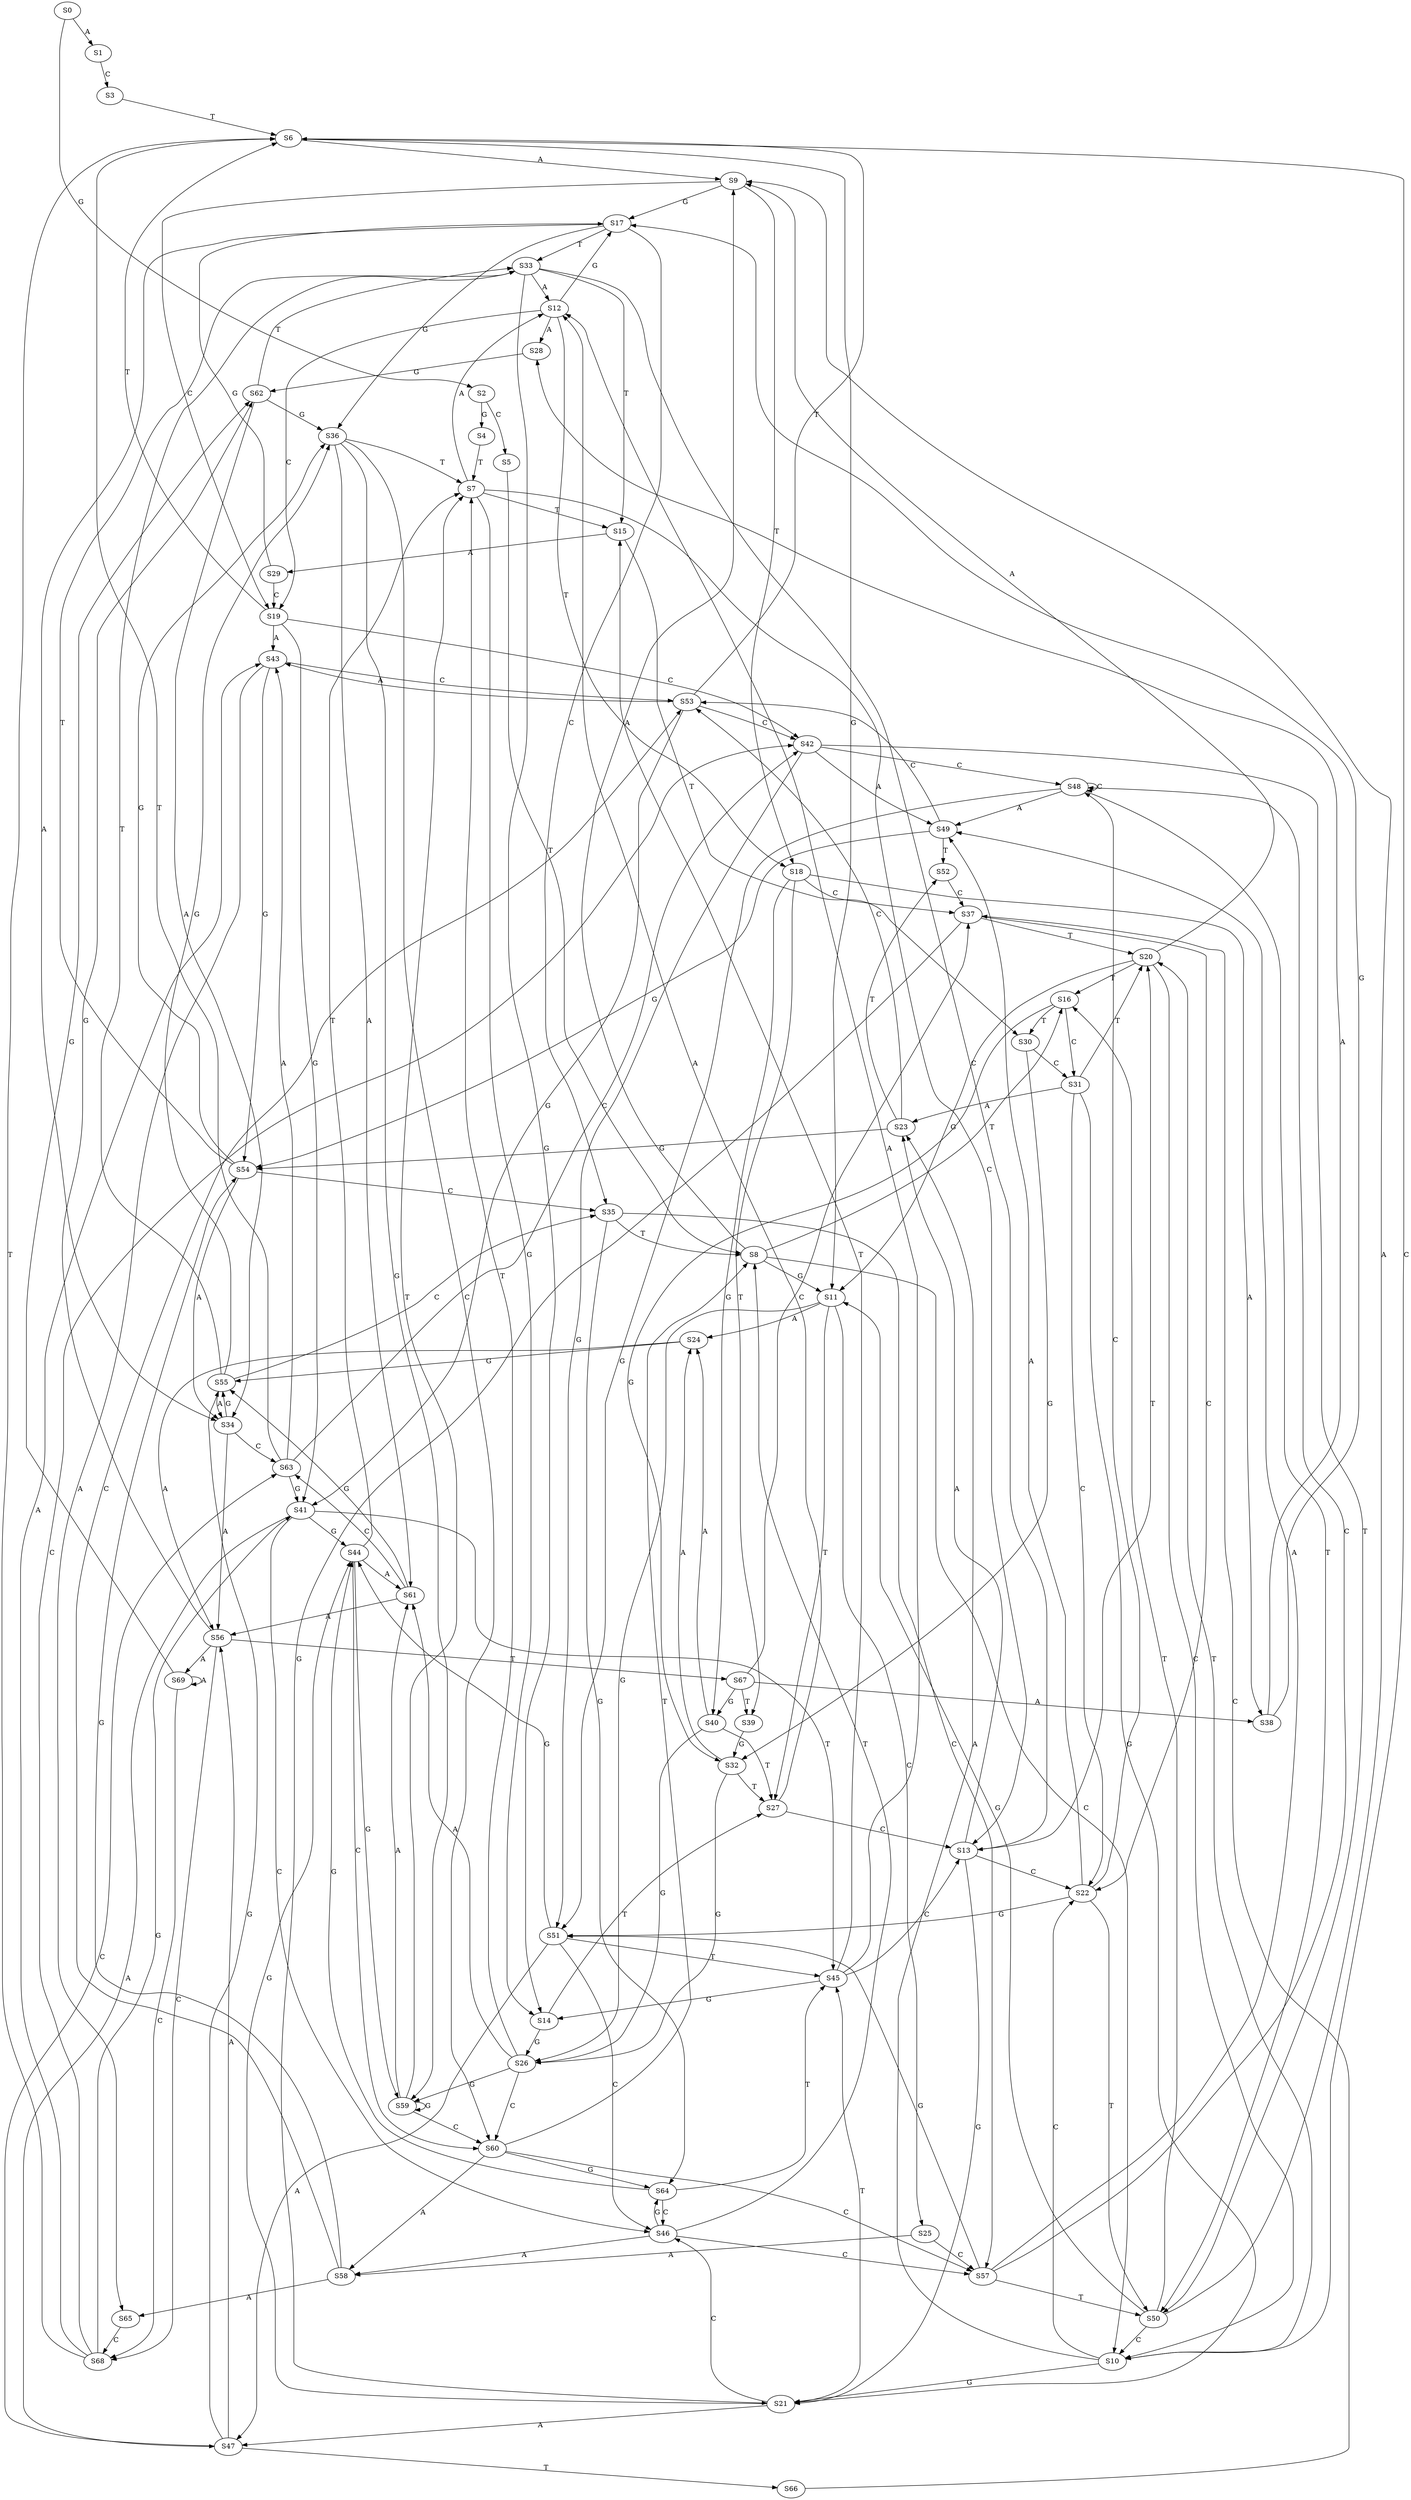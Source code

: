strict digraph  {
	S0 -> S1 [ label = A ];
	S0 -> S2 [ label = G ];
	S1 -> S3 [ label = C ];
	S2 -> S4 [ label = G ];
	S2 -> S5 [ label = C ];
	S3 -> S6 [ label = T ];
	S4 -> S7 [ label = T ];
	S5 -> S8 [ label = T ];
	S6 -> S9 [ label = A ];
	S6 -> S10 [ label = C ];
	S6 -> S11 [ label = G ];
	S7 -> S12 [ label = A ];
	S7 -> S13 [ label = C ];
	S7 -> S14 [ label = G ];
	S7 -> S15 [ label = T ];
	S8 -> S9 [ label = A ];
	S8 -> S10 [ label = C ];
	S8 -> S16 [ label = T ];
	S8 -> S11 [ label = G ];
	S9 -> S17 [ label = G ];
	S9 -> S18 [ label = T ];
	S9 -> S19 [ label = C ];
	S10 -> S20 [ label = T ];
	S10 -> S21 [ label = G ];
	S10 -> S22 [ label = C ];
	S10 -> S23 [ label = A ];
	S11 -> S24 [ label = A ];
	S11 -> S25 [ label = C ];
	S11 -> S26 [ label = G ];
	S11 -> S27 [ label = T ];
	S12 -> S18 [ label = T ];
	S12 -> S17 [ label = G ];
	S12 -> S28 [ label = A ];
	S12 -> S19 [ label = C ];
	S13 -> S20 [ label = T ];
	S13 -> S21 [ label = G ];
	S13 -> S23 [ label = A ];
	S13 -> S22 [ label = C ];
	S14 -> S27 [ label = T ];
	S14 -> S26 [ label = G ];
	S15 -> S29 [ label = A ];
	S15 -> S30 [ label = T ];
	S16 -> S31 [ label = C ];
	S16 -> S32 [ label = G ];
	S16 -> S30 [ label = T ];
	S17 -> S33 [ label = T ];
	S17 -> S34 [ label = A ];
	S17 -> S35 [ label = C ];
	S17 -> S36 [ label = G ];
	S18 -> S37 [ label = C ];
	S18 -> S38 [ label = A ];
	S18 -> S39 [ label = T ];
	S18 -> S40 [ label = G ];
	S19 -> S41 [ label = G ];
	S19 -> S42 [ label = C ];
	S19 -> S6 [ label = T ];
	S19 -> S43 [ label = A ];
	S20 -> S11 [ label = G ];
	S20 -> S10 [ label = C ];
	S20 -> S9 [ label = A ];
	S20 -> S16 [ label = T ];
	S21 -> S44 [ label = G ];
	S21 -> S45 [ label = T ];
	S21 -> S46 [ label = C ];
	S21 -> S47 [ label = A ];
	S22 -> S48 [ label = C ];
	S22 -> S49 [ label = A ];
	S22 -> S50 [ label = T ];
	S22 -> S51 [ label = G ];
	S23 -> S52 [ label = T ];
	S23 -> S53 [ label = C ];
	S23 -> S54 [ label = G ];
	S24 -> S55 [ label = G ];
	S24 -> S56 [ label = A ];
	S25 -> S57 [ label = C ];
	S25 -> S58 [ label = A ];
	S26 -> S59 [ label = G ];
	S26 -> S60 [ label = C ];
	S26 -> S61 [ label = A ];
	S26 -> S7 [ label = T ];
	S27 -> S13 [ label = C ];
	S27 -> S12 [ label = A ];
	S28 -> S62 [ label = G ];
	S29 -> S19 [ label = C ];
	S29 -> S17 [ label = G ];
	S30 -> S32 [ label = G ];
	S30 -> S31 [ label = C ];
	S31 -> S23 [ label = A ];
	S31 -> S20 [ label = T ];
	S31 -> S22 [ label = C ];
	S31 -> S21 [ label = G ];
	S32 -> S26 [ label = G ];
	S32 -> S27 [ label = T ];
	S32 -> S24 [ label = A ];
	S33 -> S12 [ label = A ];
	S33 -> S13 [ label = C ];
	S33 -> S14 [ label = G ];
	S33 -> S15 [ label = T ];
	S34 -> S56 [ label = A ];
	S34 -> S63 [ label = C ];
	S34 -> S55 [ label = G ];
	S35 -> S57 [ label = C ];
	S35 -> S8 [ label = T ];
	S35 -> S64 [ label = G ];
	S36 -> S61 [ label = A ];
	S36 -> S59 [ label = G ];
	S36 -> S7 [ label = T ];
	S36 -> S60 [ label = C ];
	S37 -> S22 [ label = C ];
	S37 -> S21 [ label = G ];
	S37 -> S20 [ label = T ];
	S38 -> S17 [ label = G ];
	S38 -> S28 [ label = A ];
	S39 -> S32 [ label = G ];
	S40 -> S26 [ label = G ];
	S40 -> S24 [ label = A ];
	S40 -> S27 [ label = T ];
	S41 -> S44 [ label = G ];
	S41 -> S47 [ label = A ];
	S41 -> S46 [ label = C ];
	S41 -> S45 [ label = T ];
	S42 -> S48 [ label = C ];
	S42 -> S49 [ label = A ];
	S42 -> S50 [ label = T ];
	S42 -> S51 [ label = G ];
	S43 -> S54 [ label = G ];
	S43 -> S53 [ label = C ];
	S43 -> S65 [ label = A ];
	S44 -> S61 [ label = A ];
	S44 -> S59 [ label = G ];
	S44 -> S60 [ label = C ];
	S44 -> S7 [ label = T ];
	S45 -> S13 [ label = C ];
	S45 -> S12 [ label = A ];
	S45 -> S14 [ label = G ];
	S45 -> S15 [ label = T ];
	S46 -> S64 [ label = G ];
	S46 -> S8 [ label = T ];
	S46 -> S57 [ label = C ];
	S46 -> S58 [ label = A ];
	S47 -> S56 [ label = A ];
	S47 -> S63 [ label = C ];
	S47 -> S55 [ label = G ];
	S47 -> S66 [ label = T ];
	S48 -> S51 [ label = G ];
	S48 -> S48 [ label = C ];
	S48 -> S49 [ label = A ];
	S48 -> S50 [ label = T ];
	S49 -> S54 [ label = G ];
	S49 -> S52 [ label = T ];
	S49 -> S53 [ label = C ];
	S50 -> S11 [ label = G ];
	S50 -> S9 [ label = A ];
	S50 -> S10 [ label = C ];
	S50 -> S16 [ label = T ];
	S51 -> S47 [ label = A ];
	S51 -> S44 [ label = G ];
	S51 -> S45 [ label = T ];
	S51 -> S46 [ label = C ];
	S52 -> S37 [ label = C ];
	S53 -> S6 [ label = T ];
	S53 -> S42 [ label = C ];
	S53 -> S43 [ label = A ];
	S53 -> S41 [ label = G ];
	S54 -> S36 [ label = G ];
	S54 -> S33 [ label = T ];
	S54 -> S34 [ label = A ];
	S54 -> S35 [ label = C ];
	S55 -> S33 [ label = T ];
	S55 -> S34 [ label = A ];
	S55 -> S36 [ label = G ];
	S55 -> S35 [ label = C ];
	S56 -> S67 [ label = T ];
	S56 -> S68 [ label = C ];
	S56 -> S69 [ label = A ];
	S56 -> S62 [ label = G ];
	S57 -> S51 [ label = G ];
	S57 -> S49 [ label = A ];
	S57 -> S50 [ label = T ];
	S57 -> S48 [ label = C ];
	S58 -> S54 [ label = G ];
	S58 -> S53 [ label = C ];
	S58 -> S65 [ label = A ];
	S59 -> S7 [ label = T ];
	S59 -> S60 [ label = C ];
	S59 -> S59 [ label = G ];
	S59 -> S61 [ label = A ];
	S60 -> S8 [ label = T ];
	S60 -> S57 [ label = C ];
	S60 -> S58 [ label = A ];
	S60 -> S64 [ label = G ];
	S61 -> S56 [ label = A ];
	S61 -> S63 [ label = C ];
	S61 -> S55 [ label = G ];
	S62 -> S33 [ label = T ];
	S62 -> S34 [ label = A ];
	S62 -> S36 [ label = G ];
	S63 -> S6 [ label = T ];
	S63 -> S41 [ label = G ];
	S63 -> S42 [ label = C ];
	S63 -> S43 [ label = A ];
	S64 -> S44 [ label = G ];
	S64 -> S46 [ label = C ];
	S64 -> S45 [ label = T ];
	S65 -> S68 [ label = C ];
	S66 -> S37 [ label = C ];
	S67 -> S38 [ label = A ];
	S67 -> S37 [ label = C ];
	S67 -> S40 [ label = G ];
	S67 -> S39 [ label = T ];
	S68 -> S43 [ label = A ];
	S68 -> S42 [ label = C ];
	S68 -> S41 [ label = G ];
	S68 -> S6 [ label = T ];
	S69 -> S62 [ label = G ];
	S69 -> S68 [ label = C ];
	S69 -> S69 [ label = A ];
}
